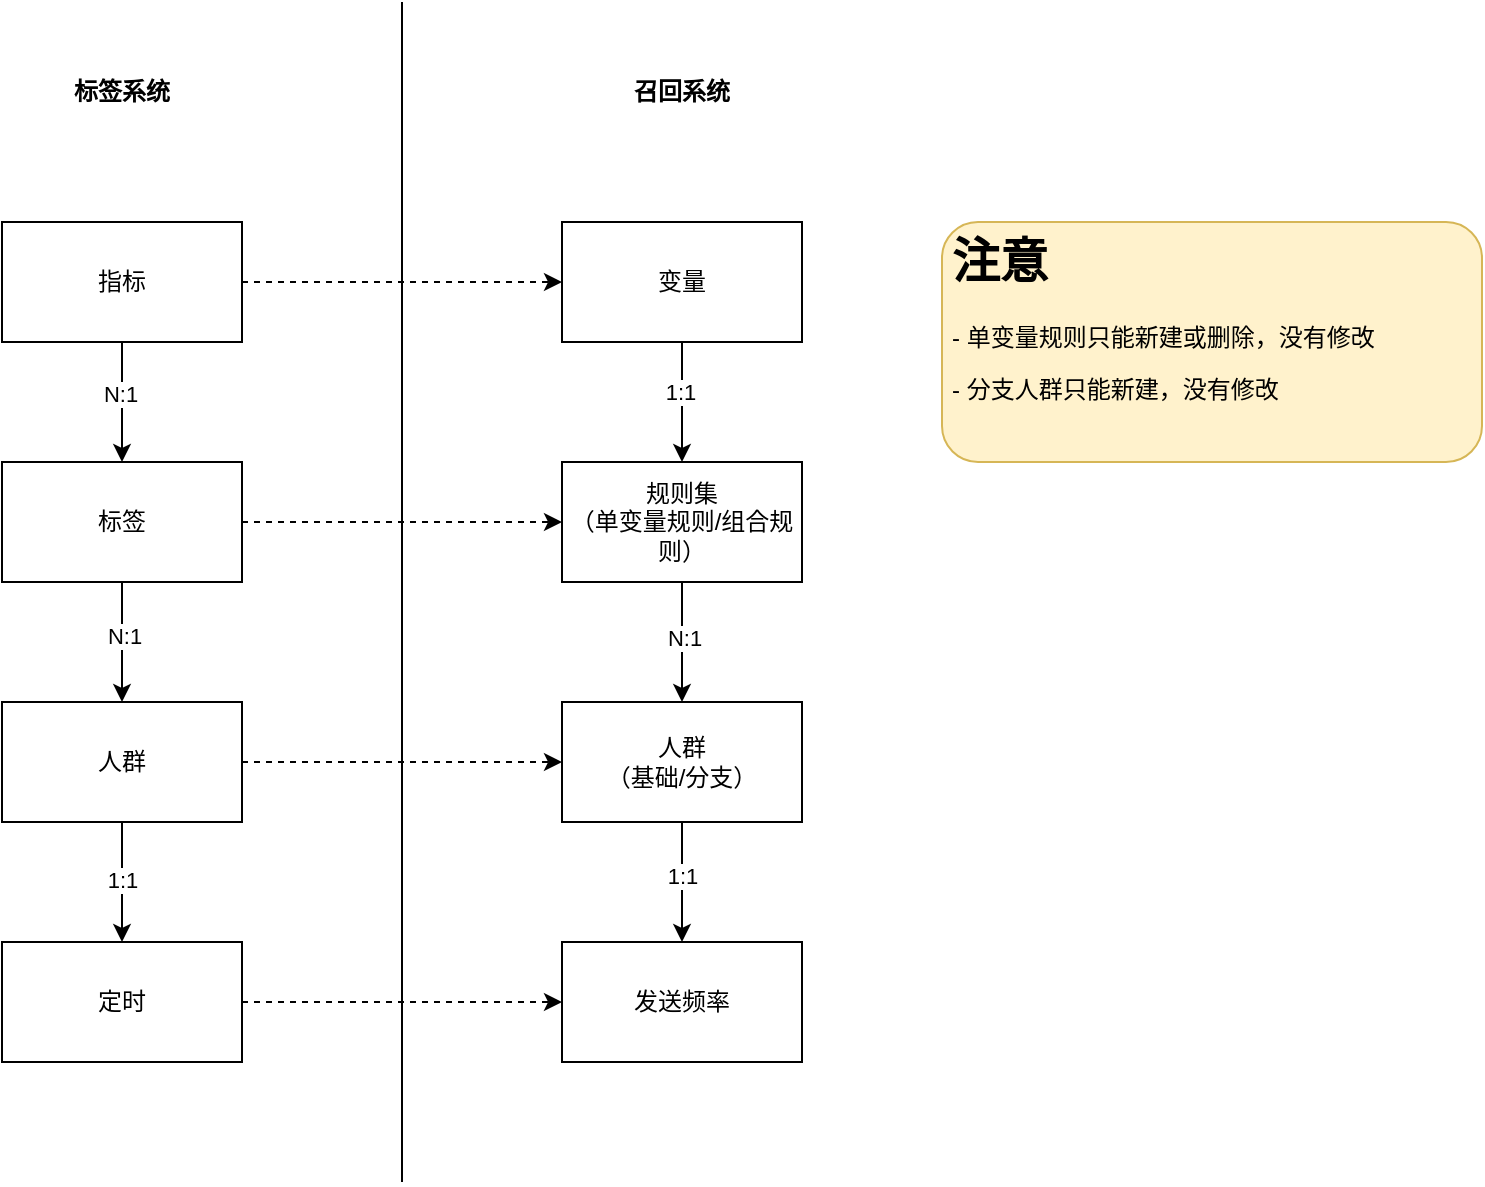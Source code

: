 <mxfile version="21.7.5" type="github" pages="5">
  <diagram id="fTAgdkfDgx4bp4r_mibD" name="标签与召回模型关系">
    <mxGraphModel dx="1434" dy="790" grid="1" gridSize="10" guides="1" tooltips="1" connect="1" arrows="1" fold="1" page="1" pageScale="1" pageWidth="827" pageHeight="1169" math="0" shadow="0">
      <root>
        <mxCell id="0" />
        <mxCell id="1" parent="0" />
        <mxCell id="UJ1YfZ1l8FCDVQ_FWexG-3" value="" style="edgeStyle=none;rounded=0;orthogonalLoop=1;jettySize=auto;html=1;dashed=1;" edge="1" parent="1" source="UJ1YfZ1l8FCDVQ_FWexG-1" target="UJ1YfZ1l8FCDVQ_FWexG-2">
          <mxGeometry relative="1" as="geometry" />
        </mxCell>
        <mxCell id="UJ1YfZ1l8FCDVQ_FWexG-19" style="edgeStyle=none;rounded=0;orthogonalLoop=1;jettySize=auto;html=1;entryX=0.5;entryY=0;entryDx=0;entryDy=0;" edge="1" parent="1" source="UJ1YfZ1l8FCDVQ_FWexG-1" target="UJ1YfZ1l8FCDVQ_FWexG-4">
          <mxGeometry relative="1" as="geometry" />
        </mxCell>
        <mxCell id="UJ1YfZ1l8FCDVQ_FWexG-20" value="N:1" style="edgeLabel;html=1;align=center;verticalAlign=middle;resizable=0;points=[];" vertex="1" connectable="0" parent="UJ1YfZ1l8FCDVQ_FWexG-19">
          <mxGeometry x="-0.133" y="-1" relative="1" as="geometry">
            <mxPoint as="offset" />
          </mxGeometry>
        </mxCell>
        <mxCell id="UJ1YfZ1l8FCDVQ_FWexG-1" value="指标" style="rounded=0;whiteSpace=wrap;html=1;" vertex="1" parent="1">
          <mxGeometry x="130" y="260" width="120" height="60" as="geometry" />
        </mxCell>
        <mxCell id="UJ1YfZ1l8FCDVQ_FWexG-21" style="edgeStyle=none;rounded=0;orthogonalLoop=1;jettySize=auto;html=1;" edge="1" parent="1" source="UJ1YfZ1l8FCDVQ_FWexG-2" target="UJ1YfZ1l8FCDVQ_FWexG-6">
          <mxGeometry relative="1" as="geometry" />
        </mxCell>
        <mxCell id="UJ1YfZ1l8FCDVQ_FWexG-22" value="1:1" style="edgeLabel;html=1;align=center;verticalAlign=middle;resizable=0;points=[];" vertex="1" connectable="0" parent="UJ1YfZ1l8FCDVQ_FWexG-21">
          <mxGeometry x="-0.167" y="-1" relative="1" as="geometry">
            <mxPoint as="offset" />
          </mxGeometry>
        </mxCell>
        <mxCell id="UJ1YfZ1l8FCDVQ_FWexG-2" value="变量" style="rounded=0;whiteSpace=wrap;html=1;" vertex="1" parent="1">
          <mxGeometry x="410" y="260" width="120" height="60" as="geometry" />
        </mxCell>
        <mxCell id="UJ1YfZ1l8FCDVQ_FWexG-7" value="" style="edgeStyle=none;rounded=0;orthogonalLoop=1;jettySize=auto;html=1;dashed=1;" edge="1" parent="1" source="UJ1YfZ1l8FCDVQ_FWexG-4" target="UJ1YfZ1l8FCDVQ_FWexG-6">
          <mxGeometry relative="1" as="geometry" />
        </mxCell>
        <mxCell id="UJ1YfZ1l8FCDVQ_FWexG-17" style="edgeStyle=none;rounded=0;orthogonalLoop=1;jettySize=auto;html=1;entryX=0.5;entryY=0;entryDx=0;entryDy=0;" edge="1" parent="1" source="UJ1YfZ1l8FCDVQ_FWexG-4" target="UJ1YfZ1l8FCDVQ_FWexG-8">
          <mxGeometry relative="1" as="geometry" />
        </mxCell>
        <mxCell id="UJ1YfZ1l8FCDVQ_FWexG-18" value="N:1" style="edgeLabel;html=1;align=center;verticalAlign=middle;resizable=0;points=[];" vertex="1" connectable="0" parent="UJ1YfZ1l8FCDVQ_FWexG-17">
          <mxGeometry x="-0.1" y="1" relative="1" as="geometry">
            <mxPoint as="offset" />
          </mxGeometry>
        </mxCell>
        <mxCell id="UJ1YfZ1l8FCDVQ_FWexG-4" value="标签" style="rounded=0;whiteSpace=wrap;html=1;" vertex="1" parent="1">
          <mxGeometry x="130" y="380" width="120" height="60" as="geometry" />
        </mxCell>
        <mxCell id="UJ1YfZ1l8FCDVQ_FWexG-23" style="edgeStyle=none;rounded=0;orthogonalLoop=1;jettySize=auto;html=1;entryX=0.5;entryY=0;entryDx=0;entryDy=0;" edge="1" parent="1" source="UJ1YfZ1l8FCDVQ_FWexG-6" target="UJ1YfZ1l8FCDVQ_FWexG-9">
          <mxGeometry relative="1" as="geometry" />
        </mxCell>
        <mxCell id="UJ1YfZ1l8FCDVQ_FWexG-24" value="N:1" style="edgeLabel;html=1;align=center;verticalAlign=middle;resizable=0;points=[];" vertex="1" connectable="0" parent="UJ1YfZ1l8FCDVQ_FWexG-23">
          <mxGeometry x="-0.067" y="1" relative="1" as="geometry">
            <mxPoint as="offset" />
          </mxGeometry>
        </mxCell>
        <mxCell id="UJ1YfZ1l8FCDVQ_FWexG-6" value="规则集&lt;br&gt;（单变量规则/组合规则）" style="rounded=0;whiteSpace=wrap;html=1;" vertex="1" parent="1">
          <mxGeometry x="410" y="380" width="120" height="60" as="geometry" />
        </mxCell>
        <mxCell id="UJ1YfZ1l8FCDVQ_FWexG-10" value="" style="edgeStyle=none;rounded=0;orthogonalLoop=1;jettySize=auto;html=1;dashed=1;" edge="1" parent="1" source="UJ1YfZ1l8FCDVQ_FWexG-8" target="UJ1YfZ1l8FCDVQ_FWexG-9">
          <mxGeometry relative="1" as="geometry" />
        </mxCell>
        <mxCell id="UJ1YfZ1l8FCDVQ_FWexG-15" style="edgeStyle=none;rounded=0;orthogonalLoop=1;jettySize=auto;html=1;" edge="1" parent="1" source="UJ1YfZ1l8FCDVQ_FWexG-8" target="UJ1YfZ1l8FCDVQ_FWexG-11">
          <mxGeometry relative="1" as="geometry" />
        </mxCell>
        <mxCell id="UJ1YfZ1l8FCDVQ_FWexG-16" value="1:1" style="edgeLabel;html=1;align=center;verticalAlign=middle;resizable=0;points=[];" vertex="1" connectable="0" parent="UJ1YfZ1l8FCDVQ_FWexG-15">
          <mxGeometry x="-0.033" relative="1" as="geometry">
            <mxPoint as="offset" />
          </mxGeometry>
        </mxCell>
        <mxCell id="UJ1YfZ1l8FCDVQ_FWexG-8" value="人群" style="rounded=0;whiteSpace=wrap;html=1;" vertex="1" parent="1">
          <mxGeometry x="130" y="500" width="120" height="60" as="geometry" />
        </mxCell>
        <mxCell id="UJ1YfZ1l8FCDVQ_FWexG-25" style="edgeStyle=none;rounded=0;orthogonalLoop=1;jettySize=auto;html=1;" edge="1" parent="1" source="UJ1YfZ1l8FCDVQ_FWexG-9" target="UJ1YfZ1l8FCDVQ_FWexG-12">
          <mxGeometry relative="1" as="geometry" />
        </mxCell>
        <mxCell id="UJ1YfZ1l8FCDVQ_FWexG-26" value="1:1" style="edgeLabel;html=1;align=center;verticalAlign=middle;resizable=0;points=[];" vertex="1" connectable="0" parent="UJ1YfZ1l8FCDVQ_FWexG-25">
          <mxGeometry x="-0.1" relative="1" as="geometry">
            <mxPoint as="offset" />
          </mxGeometry>
        </mxCell>
        <mxCell id="UJ1YfZ1l8FCDVQ_FWexG-9" value="人群&lt;br&gt;（基础/分支）" style="rounded=0;whiteSpace=wrap;html=1;" vertex="1" parent="1">
          <mxGeometry x="410" y="500" width="120" height="60" as="geometry" />
        </mxCell>
        <mxCell id="UJ1YfZ1l8FCDVQ_FWexG-13" value="" style="edgeStyle=none;rounded=0;orthogonalLoop=1;jettySize=auto;html=1;dashed=1;" edge="1" parent="1" source="UJ1YfZ1l8FCDVQ_FWexG-11" target="UJ1YfZ1l8FCDVQ_FWexG-12">
          <mxGeometry relative="1" as="geometry" />
        </mxCell>
        <mxCell id="UJ1YfZ1l8FCDVQ_FWexG-11" value="定时" style="rounded=0;whiteSpace=wrap;html=1;" vertex="1" parent="1">
          <mxGeometry x="130" y="620" width="120" height="60" as="geometry" />
        </mxCell>
        <mxCell id="UJ1YfZ1l8FCDVQ_FWexG-12" value="发送频率" style="rounded=0;whiteSpace=wrap;html=1;" vertex="1" parent="1">
          <mxGeometry x="410" y="620" width="120" height="60" as="geometry" />
        </mxCell>
        <mxCell id="UJ1YfZ1l8FCDVQ_FWexG-14" value="&lt;h1&gt;注意&lt;/h1&gt;&lt;p&gt;- 单变量规则只能新建或删除，没有修改&lt;/p&gt;&lt;p&gt;- 分支人群只能新建，没有修改&lt;/p&gt;" style="text;html=1;strokeColor=#d6b656;fillColor=#fff2cc;spacing=5;spacingTop=-20;whiteSpace=wrap;overflow=hidden;rounded=1;" vertex="1" parent="1">
          <mxGeometry x="600" y="260" width="270" height="120" as="geometry" />
        </mxCell>
        <mxCell id="TeXEFprUP8HJtuQMhtJB-1" value="" style="endArrow=none;html=1;rounded=0;" edge="1" parent="1">
          <mxGeometry width="50" height="50" relative="1" as="geometry">
            <mxPoint x="330" y="740" as="sourcePoint" />
            <mxPoint x="330" y="150" as="targetPoint" />
          </mxGeometry>
        </mxCell>
        <mxCell id="TeXEFprUP8HJtuQMhtJB-2" value="标签系统" style="text;html=1;strokeColor=none;fillColor=none;align=center;verticalAlign=middle;whiteSpace=wrap;rounded=0;fontStyle=1" vertex="1" parent="1">
          <mxGeometry x="160" y="180" width="60" height="30" as="geometry" />
        </mxCell>
        <mxCell id="TeXEFprUP8HJtuQMhtJB-3" value="召回系统" style="text;html=1;strokeColor=none;fillColor=none;align=center;verticalAlign=middle;whiteSpace=wrap;rounded=0;fontStyle=1" vertex="1" parent="1">
          <mxGeometry x="440" y="180" width="60" height="30" as="geometry" />
        </mxCell>
      </root>
    </mxGraphModel>
  </diagram>
  <diagram id="x54i7hT3NsHm1ePdERT5" name="数据模型">
    <mxGraphModel dx="1434" dy="790" grid="1" gridSize="10" guides="1" tooltips="1" connect="1" arrows="1" fold="1" page="1" pageScale="1" pageWidth="827" pageHeight="1169" math="0" shadow="0">
      <root>
        <mxCell id="0" />
        <mxCell id="1" parent="0" />
        <mxCell id="Eve3HCsHOngLBfl6ivmf-20" value="" style="rounded=0;whiteSpace=wrap;html=1;" vertex="1" parent="1">
          <mxGeometry x="90" y="510" width="720" height="300" as="geometry" />
        </mxCell>
        <mxCell id="Eve3HCsHOngLBfl6ivmf-4" value="" style="rounded=0;whiteSpace=wrap;html=1;" vertex="1" parent="1">
          <mxGeometry x="90" y="190" width="720" height="300" as="geometry" />
        </mxCell>
        <mxCell id="g5WmfjWRgyQqkPhHd7yk-1" value="策略树" style="rounded=0;whiteSpace=wrap;html=1;" vertex="1" parent="1">
          <mxGeometry x="120" y="220" width="660" height="60" as="geometry" />
        </mxCell>
        <mxCell id="g5WmfjWRgyQqkPhHd7yk-14" style="orthogonalLoop=1;jettySize=auto;html=1;entryX=0;entryY=0.5;entryDx=0;entryDy=0;rounded=0;endArrow=classic;endFill=1;" edge="1" parent="1" source="g5WmfjWRgyQqkPhHd7yk-2" target="g5WmfjWRgyQqkPhHd7yk-3">
          <mxGeometry relative="1" as="geometry">
            <mxPoint x="300" y="340" as="targetPoint" />
          </mxGeometry>
        </mxCell>
        <mxCell id="g5WmfjWRgyQqkPhHd7yk-15" value="N:N" style="edgeLabel;html=1;align=center;verticalAlign=middle;resizable=0;points=[];" vertex="1" connectable="0" parent="g5WmfjWRgyQqkPhHd7yk-14">
          <mxGeometry x="-0.033" relative="1" as="geometry">
            <mxPoint as="offset" />
          </mxGeometry>
        </mxCell>
        <mxCell id="g5WmfjWRgyQqkPhHd7yk-2" value="变量" style="rounded=0;whiteSpace=wrap;html=1;" vertex="1" parent="1">
          <mxGeometry x="120" y="310" width="120" height="60" as="geometry" />
        </mxCell>
        <mxCell id="g5WmfjWRgyQqkPhHd7yk-3" value="规则集" style="rounded=0;whiteSpace=wrap;html=1;" vertex="1" parent="1">
          <mxGeometry x="300" y="310" width="120" height="60" as="geometry" />
        </mxCell>
        <mxCell id="g5WmfjWRgyQqkPhHd7yk-33" style="edgeStyle=none;rounded=0;orthogonalLoop=1;jettySize=auto;html=1;entryX=0;entryY=0.5;entryDx=0;entryDy=0;" edge="1" parent="1" source="g5WmfjWRgyQqkPhHd7yk-4" target="g5WmfjWRgyQqkPhHd7yk-32">
          <mxGeometry relative="1" as="geometry" />
        </mxCell>
        <mxCell id="g5WmfjWRgyQqkPhHd7yk-36" value="1:1" style="edgeLabel;html=1;align=center;verticalAlign=middle;resizable=0;points=[];" vertex="1" connectable="0" parent="g5WmfjWRgyQqkPhHd7yk-33">
          <mxGeometry x="-0.24" relative="1" as="geometry">
            <mxPoint as="offset" />
          </mxGeometry>
        </mxCell>
        <mxCell id="g5WmfjWRgyQqkPhHd7yk-4" value="人群&lt;br&gt;（基础/分支）" style="rounded=0;whiteSpace=wrap;html=1;" vertex="1" parent="1">
          <mxGeometry x="120" y="400" width="120" height="60" as="geometry" />
        </mxCell>
        <mxCell id="g5WmfjWRgyQqkPhHd7yk-8" value="版本" style="rounded=1;whiteSpace=wrap;html=1;fillColor=#FFCCCC;" vertex="1" parent="1">
          <mxGeometry x="750" y="260" width="30" height="20" as="geometry" />
        </mxCell>
        <mxCell id="g5WmfjWRgyQqkPhHd7yk-9" value="版本" style="rounded=1;whiteSpace=wrap;html=1;fillColor=#FFCCCC;" vertex="1" parent="1">
          <mxGeometry x="390" y="350" width="30" height="20" as="geometry" />
        </mxCell>
        <mxCell id="g5WmfjWRgyQqkPhHd7yk-11" value="内容" style="rounded=0;whiteSpace=wrap;html=1;" vertex="1" parent="1">
          <mxGeometry x="660" y="400" width="120" height="60" as="geometry" />
        </mxCell>
        <mxCell id="g5WmfjWRgyQqkPhHd7yk-12" value="版本" style="rounded=1;whiteSpace=wrap;html=1;fillColor=#FFCCCC;" vertex="1" parent="1">
          <mxGeometry x="750" y="440" width="30" height="20" as="geometry" />
        </mxCell>
        <mxCell id="g5WmfjWRgyQqkPhHd7yk-35" style="edgeStyle=none;rounded=0;orthogonalLoop=1;jettySize=auto;html=1;" edge="1" parent="1" source="g5WmfjWRgyQqkPhHd7yk-31" target="g5WmfjWRgyQqkPhHd7yk-11">
          <mxGeometry relative="1" as="geometry" />
        </mxCell>
        <mxCell id="g5WmfjWRgyQqkPhHd7yk-38" value="1:N" style="edgeLabel;html=1;align=center;verticalAlign=middle;resizable=0;points=[];" vertex="1" connectable="0" parent="g5WmfjWRgyQqkPhHd7yk-35">
          <mxGeometry x="-0.12" relative="1" as="geometry">
            <mxPoint as="offset" />
          </mxGeometry>
        </mxCell>
        <mxCell id="g5WmfjWRgyQqkPhHd7yk-31" value="触达规则" style="rounded=0;whiteSpace=wrap;html=1;" vertex="1" parent="1">
          <mxGeometry x="480" y="400" width="120" height="60" as="geometry" />
        </mxCell>
        <mxCell id="g5WmfjWRgyQqkPhHd7yk-34" style="edgeStyle=none;rounded=0;orthogonalLoop=1;jettySize=auto;html=1;entryX=0;entryY=0.5;entryDx=0;entryDy=0;" edge="1" parent="1" source="g5WmfjWRgyQqkPhHd7yk-32" target="g5WmfjWRgyQqkPhHd7yk-31">
          <mxGeometry relative="1" as="geometry" />
        </mxCell>
        <mxCell id="g5WmfjWRgyQqkPhHd7yk-37" value="1:N" style="edgeLabel;html=1;align=center;verticalAlign=middle;resizable=0;points=[];" vertex="1" connectable="0" parent="g5WmfjWRgyQqkPhHd7yk-34">
          <mxGeometry x="-0.08" y="-1" relative="1" as="geometry">
            <mxPoint as="offset" />
          </mxGeometry>
        </mxCell>
        <mxCell id="g5WmfjWRgyQqkPhHd7yk-32" value="决策树" style="rounded=0;whiteSpace=wrap;html=1;" vertex="1" parent="1">
          <mxGeometry x="300" y="400" width="120" height="60" as="geometry" />
        </mxCell>
        <mxCell id="Eve3HCsHOngLBfl6ivmf-2" value="配置层" style="text;html=1;align=center;verticalAlign=middle;resizable=0;points=[];autosize=1;strokeColor=none;fillColor=none;" vertex="1" parent="1">
          <mxGeometry x="20" y="320" width="60" height="30" as="geometry" />
        </mxCell>
        <mxCell id="Eve3HCsHOngLBfl6ivmf-6" value="运行层" style="text;html=1;align=center;verticalAlign=middle;resizable=0;points=[];autosize=1;strokeColor=none;fillColor=none;" vertex="1" parent="1">
          <mxGeometry x="20" y="650" width="60" height="30" as="geometry" />
        </mxCell>
        <mxCell id="Eve3HCsHOngLBfl6ivmf-7" value="多表协同" style="rounded=1;whiteSpace=wrap;html=1;fillColor=#ffe6cc;strokeColor=#d79b00;" vertex="1" parent="1">
          <mxGeometry x="700" y="260" width="50" height="20" as="geometry" />
        </mxCell>
        <mxCell id="Eve3HCsHOngLBfl6ivmf-8" value="多表协同" style="rounded=1;whiteSpace=wrap;html=1;fillColor=#ffe6cc;strokeColor=#d79b00;" vertex="1" parent="1">
          <mxGeometry x="370" y="440" width="50" height="20" as="geometry" />
        </mxCell>
        <mxCell id="Eve3HCsHOngLBfl6ivmf-9" value="多表协同" style="rounded=1;whiteSpace=wrap;html=1;fillColor=#ffe6cc;strokeColor=#d79b00;" vertex="1" parent="1">
          <mxGeometry x="340" y="350" width="50" height="20" as="geometry" />
        </mxCell>
        <mxCell id="Eve3HCsHOngLBfl6ivmf-10" value="多表协同" style="rounded=1;whiteSpace=wrap;html=1;fillColor=#ffe6cc;strokeColor=#d79b00;" vertex="1" parent="1">
          <mxGeometry x="550" y="440" width="50" height="20" as="geometry" />
        </mxCell>
        <mxCell id="Eve3HCsHOngLBfl6ivmf-13" value="" style="edgeStyle=none;rounded=0;orthogonalLoop=1;jettySize=auto;html=1;dashed=1;" edge="1" parent="1" source="Eve3HCsHOngLBfl6ivmf-11" target="Eve3HCsHOngLBfl6ivmf-12">
          <mxGeometry relative="1" as="geometry" />
        </mxCell>
        <mxCell id="Eve3HCsHOngLBfl6ivmf-11" value="推送数据处理失败" style="rounded=0;whiteSpace=wrap;html=1;" vertex="1" parent="1">
          <mxGeometry x="120" y="540" width="120" height="60" as="geometry" />
        </mxCell>
        <mxCell id="Eve3HCsHOngLBfl6ivmf-17" style="edgeStyle=none;rounded=0;orthogonalLoop=1;jettySize=auto;html=1;exitX=0.5;exitY=1;exitDx=0;exitDy=0;entryX=0.5;entryY=0;entryDx=0;entryDy=0;" edge="1" parent="1" source="Eve3HCsHOngLBfl6ivmf-12" target="Eve3HCsHOngLBfl6ivmf-14">
          <mxGeometry relative="1" as="geometry" />
        </mxCell>
        <mxCell id="Eve3HCsHOngLBfl6ivmf-18" value="1:N" style="edgeLabel;html=1;align=center;verticalAlign=middle;resizable=0;points=[];" vertex="1" connectable="0" parent="Eve3HCsHOngLBfl6ivmf-17">
          <mxGeometry x="-0.333" relative="1" as="geometry">
            <mxPoint as="offset" />
          </mxGeometry>
        </mxCell>
        <mxCell id="yJtiRWorSMamiIOgyI0E-2" style="edgeStyle=none;rounded=0;orthogonalLoop=1;jettySize=auto;html=1;entryX=0.5;entryY=0;entryDx=0;entryDy=0;" edge="1" parent="1" source="Eve3HCsHOngLBfl6ivmf-12" target="yJtiRWorSMamiIOgyI0E-1">
          <mxGeometry relative="1" as="geometry" />
        </mxCell>
        <mxCell id="yJtiRWorSMamiIOgyI0E-3" value="1:N" style="edgeLabel;html=1;align=center;verticalAlign=middle;resizable=0;points=[];" vertex="1" connectable="0" parent="yJtiRWorSMamiIOgyI0E-2">
          <mxGeometry x="-0.15" relative="1" as="geometry">
            <mxPoint as="offset" />
          </mxGeometry>
        </mxCell>
        <mxCell id="Eve3HCsHOngLBfl6ivmf-12" value="案件" style="rounded=0;whiteSpace=wrap;html=1;" vertex="1" parent="1">
          <mxGeometry x="320" y="540" width="120" height="60" as="geometry" />
        </mxCell>
        <mxCell id="Eve3HCsHOngLBfl6ivmf-16" value="" style="edgeStyle=none;rounded=0;orthogonalLoop=1;jettySize=auto;html=1;entryX=0;entryY=0.5;entryDx=0;entryDy=0;" edge="1" parent="1" source="Eve3HCsHOngLBfl6ivmf-14" target="Eve3HCsHOngLBfl6ivmf-15">
          <mxGeometry relative="1" as="geometry" />
        </mxCell>
        <mxCell id="Eve3HCsHOngLBfl6ivmf-19" value="1:N" style="edgeLabel;html=1;align=center;verticalAlign=middle;resizable=0;points=[];" vertex="1" connectable="0" parent="Eve3HCsHOngLBfl6ivmf-16">
          <mxGeometry x="-0.2" y="-1" relative="1" as="geometry">
            <mxPoint as="offset" />
          </mxGeometry>
        </mxCell>
        <mxCell id="px50oltvCqACCDsfTtm3-2" style="rounded=0;orthogonalLoop=1;jettySize=auto;html=1;" edge="1" parent="1" source="Eve3HCsHOngLBfl6ivmf-14" target="px50oltvCqACCDsfTtm3-1">
          <mxGeometry relative="1" as="geometry" />
        </mxCell>
        <mxCell id="px50oltvCqACCDsfTtm3-3" value="1:N" style="edgeLabel;html=1;align=center;verticalAlign=middle;resizable=0;points=[];" vertex="1" connectable="0" parent="px50oltvCqACCDsfTtm3-2">
          <mxGeometry x="-0.087" y="-2" relative="1" as="geometry">
            <mxPoint as="offset" />
          </mxGeometry>
        </mxCell>
        <mxCell id="Eve3HCsHOngLBfl6ivmf-14" value="案件执行计划" style="rounded=0;whiteSpace=wrap;html=1;" vertex="1" parent="1">
          <mxGeometry x="360" y="650" width="120" height="60" as="geometry" />
        </mxCell>
        <mxCell id="Eve3HCsHOngLBfl6ivmf-15" value="延时发送任务" style="rounded=0;whiteSpace=wrap;html=1;" vertex="1" parent="1">
          <mxGeometry x="590" y="610" width="120" height="60" as="geometry" />
        </mxCell>
        <mxCell id="yJtiRWorSMamiIOgyI0E-1" value="案件变量" style="rounded=0;whiteSpace=wrap;html=1;" vertex="1" parent="1">
          <mxGeometry x="200" y="650" width="120" height="60" as="geometry" />
        </mxCell>
        <mxCell id="px50oltvCqACCDsfTtm3-1" value="等待结果任务" style="rounded=0;whiteSpace=wrap;html=1;" vertex="1" parent="1">
          <mxGeometry x="590" y="680" width="120" height="60" as="geometry" />
        </mxCell>
      </root>
    </mxGraphModel>
  </diagram>
  <diagram name="处理引擎" id="DIgMmTA0-sPKbl4sKN2a">
    <mxGraphModel dx="1434" dy="790" grid="1" gridSize="10" guides="1" tooltips="1" connect="1" arrows="1" fold="1" page="1" pageScale="1" pageWidth="827" pageHeight="1169" math="0" shadow="0">
      <root>
        <mxCell id="0" />
        <mxCell id="1" parent="0" />
        <mxCell id="FTZUywQZgXYwz_32TQcc-3" value="" style="edgeStyle=none;rounded=0;orthogonalLoop=1;jettySize=auto;html=1;" edge="1" parent="1" source="FTZUywQZgXYwz_32TQcc-1" target="FTZUywQZgXYwz_32TQcc-2">
          <mxGeometry relative="1" as="geometry" />
        </mxCell>
        <mxCell id="FTZUywQZgXYwz_32TQcc-1" value="数仓人群推送消息" style="rounded=0;whiteSpace=wrap;html=1;" vertex="1" parent="1">
          <mxGeometry x="120" y="330" width="120" height="60" as="geometry" />
        </mxCell>
        <mxCell id="FTZUywQZgXYwz_32TQcc-5" value="" style="edgeStyle=none;rounded=0;orthogonalLoop=1;jettySize=auto;html=1;" edge="1" parent="1" source="FTZUywQZgXYwz_32TQcc-2" target="FTZUywQZgXYwz_32TQcc-4">
          <mxGeometry relative="1" as="geometry" />
        </mxCell>
        <mxCell id="FTZUywQZgXYwz_32TQcc-2" value="申请立案消息" style="rounded=0;whiteSpace=wrap;html=1;" vertex="1" parent="1">
          <mxGeometry x="320" y="330" width="120" height="60" as="geometry" />
        </mxCell>
        <mxCell id="FTZUywQZgXYwz_32TQcc-12" style="edgeStyle=none;rounded=0;orthogonalLoop=1;jettySize=auto;html=1;entryX=0;entryY=0.5;entryDx=0;entryDy=0;" edge="1" parent="1" source="FTZUywQZgXYwz_32TQcc-4" target="FTZUywQZgXYwz_32TQcc-11">
          <mxGeometry relative="1" as="geometry" />
        </mxCell>
        <mxCell id="FTZUywQZgXYwz_32TQcc-4" value="立案完成消息" style="rounded=0;whiteSpace=wrap;html=1;" vertex="1" parent="1">
          <mxGeometry x="520" y="330" width="120" height="60" as="geometry" />
        </mxCell>
        <mxCell id="teJ92_hOLtsS_m1qLj6J-8" style="edgeStyle=orthogonalEdgeStyle;curved=1;rounded=0;orthogonalLoop=1;jettySize=auto;html=1;entryX=0.5;entryY=0;entryDx=0;entryDy=0;exitX=0.25;exitY=0;exitDx=0;exitDy=0;" edge="1" parent="1" source="FTZUywQZgXYwz_32TQcc-6" target="FTZUywQZgXYwz_32TQcc-11">
          <mxGeometry relative="1" as="geometry" />
        </mxCell>
        <mxCell id="teJ92_hOLtsS_m1qLj6J-9" value="收集结果" style="edgeLabel;html=1;align=center;verticalAlign=middle;resizable=0;points=[];" vertex="1" connectable="0" parent="teJ92_hOLtsS_m1qLj6J-8">
          <mxGeometry x="0.258" y="22" relative="1" as="geometry">
            <mxPoint as="offset" />
          </mxGeometry>
        </mxCell>
        <mxCell id="FTZUywQZgXYwz_32TQcc-6" value="sch变量收集消息" style="rounded=0;whiteSpace=wrap;html=1;" vertex="1" parent="1">
          <mxGeometry x="880" y="175" width="120" height="60" as="geometry" />
        </mxCell>
        <mxCell id="FTZUywQZgXYwz_32TQcc-19" style="edgeStyle=orthogonalEdgeStyle;curved=1;rounded=0;orthogonalLoop=1;jettySize=auto;html=1;entryX=1;entryY=0;entryDx=0;entryDy=0;exitX=0.25;exitY=0;exitDx=0;exitDy=0;" edge="1" parent="1" source="FTZUywQZgXYwz_32TQcc-7" target="FTZUywQZgXYwz_32TQcc-11">
          <mxGeometry relative="1" as="geometry">
            <mxPoint x="1000" y="335" as="sourcePoint" />
            <mxPoint x="1060" y="515" as="targetPoint" />
            <Array as="points">
              <mxPoint x="910" y="250" />
              <mxPoint x="880" y="250" />
              <mxPoint x="880" y="240" />
              <mxPoint x="770" y="240" />
            </Array>
          </mxGeometry>
        </mxCell>
        <mxCell id="teJ92_hOLtsS_m1qLj6J-6" value="请求成功/失败" style="edgeLabel;html=1;align=center;verticalAlign=middle;resizable=0;points=[];" vertex="1" connectable="0" parent="FTZUywQZgXYwz_32TQcc-19">
          <mxGeometry x="-0.189" y="-2" relative="1" as="geometry">
            <mxPoint x="-13" y="2" as="offset" />
          </mxGeometry>
        </mxCell>
        <mxCell id="FTZUywQZgXYwz_32TQcc-7" value="sch发送消息" style="rounded=0;whiteSpace=wrap;html=1;" vertex="1" parent="1">
          <mxGeometry x="880" y="275" width="120" height="60" as="geometry" />
        </mxCell>
        <mxCell id="teJ92_hOLtsS_m1qLj6J-22" style="edgeStyle=orthogonalEdgeStyle;curved=1;rounded=0;orthogonalLoop=1;jettySize=auto;html=1;exitX=1;exitY=0.5;exitDx=0;exitDy=0;entryX=0;entryY=0.5;entryDx=0;entryDy=0;" edge="1" parent="1" source="FTZUywQZgXYwz_32TQcc-8" target="teJ92_hOLtsS_m1qLj6J-20">
          <mxGeometry relative="1" as="geometry" />
        </mxCell>
        <mxCell id="teJ92_hOLtsS_m1qLj6J-23" style="edgeStyle=orthogonalEdgeStyle;curved=1;rounded=0;orthogonalLoop=1;jettySize=auto;html=1;entryX=0;entryY=0.5;entryDx=0;entryDy=0;" edge="1" parent="1" source="FTZUywQZgXYwz_32TQcc-8" target="teJ92_hOLtsS_m1qLj6J-21">
          <mxGeometry relative="1" as="geometry" />
        </mxCell>
        <mxCell id="FTZUywQZgXYwz_32TQcc-8" value="sch休眠消息" style="rounded=0;whiteSpace=wrap;html=1;" vertex="1" parent="1">
          <mxGeometry x="880" y="375" width="120" height="60" as="geometry" />
        </mxCell>
        <mxCell id="FTZUywQZgXYwz_32TQcc-13" style="edgeStyle=none;rounded=0;orthogonalLoop=1;jettySize=auto;html=1;entryX=0;entryY=0.5;entryDx=0;entryDy=0;exitX=1;exitY=0.5;exitDx=0;exitDy=0;" edge="1" parent="1" source="FTZUywQZgXYwz_32TQcc-11" target="FTZUywQZgXYwz_32TQcc-6">
          <mxGeometry relative="1" as="geometry">
            <mxPoint x="780" y="350" as="sourcePoint" />
          </mxGeometry>
        </mxCell>
        <mxCell id="FTZUywQZgXYwz_32TQcc-24" value="需收集信息" style="edgeLabel;html=1;align=center;verticalAlign=middle;resizable=0;points=[];" vertex="1" connectable="0" parent="FTZUywQZgXYwz_32TQcc-13">
          <mxGeometry x="-0.006" y="2" relative="1" as="geometry">
            <mxPoint as="offset" />
          </mxGeometry>
        </mxCell>
        <mxCell id="FTZUywQZgXYwz_32TQcc-14" style="edgeStyle=none;rounded=0;orthogonalLoop=1;jettySize=auto;html=1;exitX=1;exitY=0.5;exitDx=0;exitDy=0;entryX=0;entryY=0.5;entryDx=0;entryDy=0;" edge="1" parent="1" source="FTZUywQZgXYwz_32TQcc-11" target="FTZUywQZgXYwz_32TQcc-7">
          <mxGeometry relative="1" as="geometry" />
        </mxCell>
        <mxCell id="FTZUywQZgXYwz_32TQcc-25" value="可直接发送" style="edgeLabel;html=1;align=center;verticalAlign=middle;resizable=0;points=[];" vertex="1" connectable="0" parent="FTZUywQZgXYwz_32TQcc-14">
          <mxGeometry x="-0.073" y="-1" relative="1" as="geometry">
            <mxPoint x="8" y="-5" as="offset" />
          </mxGeometry>
        </mxCell>
        <mxCell id="FTZUywQZgXYwz_32TQcc-15" style="edgeStyle=none;rounded=0;orthogonalLoop=1;jettySize=auto;html=1;exitX=1;exitY=0.5;exitDx=0;exitDy=0;entryX=0;entryY=0.5;entryDx=0;entryDy=0;" edge="1" parent="1" source="FTZUywQZgXYwz_32TQcc-11" target="FTZUywQZgXYwz_32TQcc-8">
          <mxGeometry relative="1" as="geometry" />
        </mxCell>
        <mxCell id="FTZUywQZgXYwz_32TQcc-26" value="延时发送/不可跳过" style="edgeLabel;html=1;align=center;verticalAlign=middle;resizable=0;points=[];" vertex="1" connectable="0" parent="FTZUywQZgXYwz_32TQcc-15">
          <mxGeometry x="-0.218" y="2" relative="1" as="geometry">
            <mxPoint x="24" y="-1" as="offset" />
          </mxGeometry>
        </mxCell>
        <mxCell id="FTZUywQZgXYwz_32TQcc-18" style="edgeStyle=none;rounded=0;orthogonalLoop=1;jettySize=auto;html=1;entryX=0;entryY=0.5;entryDx=0;entryDy=0;exitX=1;exitY=0.5;exitDx=0;exitDy=0;" edge="1" parent="1" source="FTZUywQZgXYwz_32TQcc-11" target="FTZUywQZgXYwz_32TQcc-16">
          <mxGeometry relative="1" as="geometry" />
        </mxCell>
        <mxCell id="FTZUywQZgXYwz_32TQcc-27" value="拦截/发送成功/发送失败/收集失败" style="edgeLabel;html=1;align=center;verticalAlign=middle;resizable=0;points=[];" vertex="1" connectable="0" parent="FTZUywQZgXYwz_32TQcc-18">
          <mxGeometry x="0.034" y="-2" relative="1" as="geometry">
            <mxPoint x="5" y="19" as="offset" />
          </mxGeometry>
        </mxCell>
        <mxCell id="teJ92_hOLtsS_m1qLj6J-16" style="edgeStyle=orthogonalEdgeStyle;curved=1;rounded=0;orthogonalLoop=1;jettySize=auto;html=1;exitX=0;exitY=1;exitDx=0;exitDy=0;entryX=1;entryY=0.5;entryDx=0;entryDy=0;" edge="1" parent="1" source="FTZUywQZgXYwz_32TQcc-11" target="FTZUywQZgXYwz_32TQcc-22">
          <mxGeometry relative="1" as="geometry" />
        </mxCell>
        <mxCell id="teJ92_hOLtsS_m1qLj6J-17" value="sch进度全部完成" style="edgeLabel;html=1;align=center;verticalAlign=middle;resizable=0;points=[];" vertex="1" connectable="0" parent="teJ92_hOLtsS_m1qLj6J-16">
          <mxGeometry x="0.013" relative="1" as="geometry">
            <mxPoint as="offset" />
          </mxGeometry>
        </mxCell>
        <mxCell id="FTZUywQZgXYwz_32TQcc-11" value="sch分发" style="rhombus;whiteSpace=wrap;html=1;" vertex="1" parent="1">
          <mxGeometry x="710" y="320" width="80" height="80" as="geometry" />
        </mxCell>
        <mxCell id="teJ92_hOLtsS_m1qLj6J-14" style="edgeStyle=orthogonalEdgeStyle;curved=1;rounded=0;orthogonalLoop=1;jettySize=auto;html=1;exitX=0;exitY=1;exitDx=0;exitDy=0;entryX=0.5;entryY=1;entryDx=0;entryDy=0;" edge="1" parent="1" source="FTZUywQZgXYwz_32TQcc-16" target="FTZUywQZgXYwz_32TQcc-11">
          <mxGeometry relative="1" as="geometry">
            <mxPoint x="850" y="545" as="sourcePoint" />
            <mxPoint x="720" y="415" as="targetPoint" />
          </mxGeometry>
        </mxCell>
        <mxCell id="teJ92_hOLtsS_m1qLj6J-15" value="不可跳过完成&lt;br&gt;则唤醒其他未完成节点" style="edgeLabel;html=1;align=center;verticalAlign=middle;resizable=0;points=[];" vertex="1" connectable="0" parent="teJ92_hOLtsS_m1qLj6J-14">
          <mxGeometry x="0.232" y="-15" relative="1" as="geometry">
            <mxPoint as="offset" />
          </mxGeometry>
        </mxCell>
        <mxCell id="FTZUywQZgXYwz_32TQcc-16" value="sch处理完成消息" style="rounded=0;whiteSpace=wrap;html=1;" vertex="1" parent="1">
          <mxGeometry x="880" y="485" width="120" height="60" as="geometry" />
        </mxCell>
        <mxCell id="FTZUywQZgXYwz_32TQcc-21" value="&lt;h1&gt;消息模型需要承载的功能&lt;/h1&gt;&lt;p&gt;1. 案件相关：立案、关案&lt;/p&gt;&lt;p&gt;2. sch相关：变量收集、sch发送、sch延时处理（隔夜推送）、sch不可跳过&lt;/p&gt;" style="text;html=1;strokeColor=#d6b656;fillColor=#fff2cc;spacing=5;spacingTop=-20;whiteSpace=wrap;overflow=hidden;rounded=0;" vertex="1" parent="1">
          <mxGeometry x="110" y="80" width="380" height="120" as="geometry" />
        </mxCell>
        <mxCell id="FTZUywQZgXYwz_32TQcc-22" value="案件处理完成" style="rounded=0;whiteSpace=wrap;html=1;" vertex="1" parent="1">
          <mxGeometry x="520" y="485" width="120" height="60" as="geometry" />
        </mxCell>
        <mxCell id="teJ92_hOLtsS_m1qLj6J-27" style="edgeStyle=orthogonalEdgeStyle;curved=1;rounded=0;orthogonalLoop=1;jettySize=auto;html=1;entryX=0.338;entryY=0.85;entryDx=0;entryDy=0;entryPerimeter=0;" edge="1" parent="1" source="teJ92_hOLtsS_m1qLj6J-12" target="FTZUywQZgXYwz_32TQcc-11">
          <mxGeometry relative="1" as="geometry">
            <Array as="points">
              <mxPoint x="1345" y="710" />
              <mxPoint x="710" y="710" />
              <mxPoint x="710" y="388" />
            </Array>
          </mxGeometry>
        </mxCell>
        <mxCell id="teJ92_hOLtsS_m1qLj6J-28" value="发送成功后的分发" style="edgeLabel;html=1;align=center;verticalAlign=middle;resizable=0;points=[];" vertex="1" connectable="0" parent="teJ92_hOLtsS_m1qLj6J-27">
          <mxGeometry x="-0.192" y="-3" relative="1" as="geometry">
            <mxPoint x="1" as="offset" />
          </mxGeometry>
        </mxCell>
        <mxCell id="teJ92_hOLtsS_m1qLj6J-12" value="定时任务&lt;br&gt;发送结果获取及更新" style="shape=process;whiteSpace=wrap;html=1;backgroundOutline=1;" vertex="1" parent="1">
          <mxGeometry x="1250" y="422.5" width="190" height="60" as="geometry" />
        </mxCell>
        <mxCell id="teJ92_hOLtsS_m1qLj6J-26" style="edgeStyle=orthogonalEdgeStyle;curved=1;rounded=0;orthogonalLoop=1;jettySize=auto;html=1;entryX=0;entryY=0;entryDx=0;entryDy=0;exitX=0.5;exitY=0;exitDx=0;exitDy=0;" edge="1" parent="1" source="teJ92_hOLtsS_m1qLj6J-13" target="FTZUywQZgXYwz_32TQcc-11">
          <mxGeometry relative="1" as="geometry">
            <Array as="points">
              <mxPoint x="1345" y="170" />
              <mxPoint x="1060" y="170" />
              <mxPoint x="1060" y="100" />
              <mxPoint x="700" y="100" />
              <mxPoint x="700" y="340" />
            </Array>
          </mxGeometry>
        </mxCell>
        <mxCell id="teJ92_hOLtsS_m1qLj6J-29" value="到发送时间的分发" style="edgeLabel;html=1;align=center;verticalAlign=middle;resizable=0;points=[];" vertex="1" connectable="0" parent="teJ92_hOLtsS_m1qLj6J-26">
          <mxGeometry x="-0.154" y="-1" relative="1" as="geometry">
            <mxPoint y="1" as="offset" />
          </mxGeometry>
        </mxCell>
        <mxCell id="teJ92_hOLtsS_m1qLj6J-13" value="定时任务&lt;br&gt;按时间获取到时间的待发送任务" style="shape=process;whiteSpace=wrap;html=1;backgroundOutline=1;" vertex="1" parent="1">
          <mxGeometry x="1250" y="327.5" width="190" height="60" as="geometry" />
        </mxCell>
        <mxCell id="teJ92_hOLtsS_m1qLj6J-19" value="&lt;h1&gt;关键结构&lt;/h1&gt;&lt;p&gt;sch消息结构：&lt;/p&gt;&lt;p&gt;{&lt;/p&gt;&lt;p&gt;&amp;nbsp; &quot;caseScheduleList&quot;: [{&lt;/p&gt;&lt;p&gt;&amp;nbsp; &amp;nbsp; &quot;caseId&quot;:1,&lt;/p&gt;&lt;p&gt;&amp;nbsp; &amp;nbsp; &quot;caseScheduleId&quot;:1,&lt;/p&gt;&lt;p&gt;&amp;nbsp; &amp;nbsp; “triggerConfigId&quot;:1,&lt;/p&gt;&lt;p&gt;&amp;nbsp; &amp;nbsp; &quot;contentId&quot;:2&lt;/p&gt;&lt;p&gt;&amp;nbsp; }],&lt;/p&gt;&lt;p&gt;&amp;nbsp; &quot;eventType&quot;: &quot;COLLECT_DATA&quot;, //需收集信息，直接发送，延迟发送，不可跳过等待，拦截，发送成功，发送失败，收集失败&lt;/p&gt;&lt;p&gt;&amp;nbsp; &quot;eventDesc&quot;: &quot;收集结果&quot;&lt;/p&gt;&lt;p&gt;}&lt;/p&gt;" style="text;html=1;strokeColor=none;fillColor=none;spacing=5;spacingTop=-20;whiteSpace=wrap;overflow=hidden;rounded=0;" vertex="1" parent="1">
          <mxGeometry x="120" y="560" width="600" height="360" as="geometry" />
        </mxCell>
        <mxCell id="teJ92_hOLtsS_m1qLj6J-24" style="edgeStyle=orthogonalEdgeStyle;curved=1;rounded=0;orthogonalLoop=1;jettySize=auto;html=1;exitX=1;exitY=0.5;exitDx=0;exitDy=0;" edge="1" parent="1" source="teJ92_hOLtsS_m1qLj6J-20" target="teJ92_hOLtsS_m1qLj6J-13">
          <mxGeometry relative="1" as="geometry" />
        </mxCell>
        <mxCell id="teJ92_hOLtsS_m1qLj6J-20" value="延时发送任务" style="shape=parallelogram;perimeter=parallelogramPerimeter;whiteSpace=wrap;html=1;fixedSize=1;" vertex="1" parent="1">
          <mxGeometry x="1060" y="360" width="110" height="40" as="geometry" />
        </mxCell>
        <mxCell id="teJ92_hOLtsS_m1qLj6J-25" style="edgeStyle=orthogonalEdgeStyle;curved=1;rounded=0;orthogonalLoop=1;jettySize=auto;html=1;entryX=0;entryY=0.5;entryDx=0;entryDy=0;" edge="1" parent="1" source="teJ92_hOLtsS_m1qLj6J-21" target="teJ92_hOLtsS_m1qLj6J-12">
          <mxGeometry relative="1" as="geometry" />
        </mxCell>
        <mxCell id="teJ92_hOLtsS_m1qLj6J-21" value="不可跳过任务" style="shape=parallelogram;perimeter=parallelogramPerimeter;whiteSpace=wrap;html=1;fixedSize=1;" vertex="1" parent="1">
          <mxGeometry x="1060" y="422.5" width="110" height="40" as="geometry" />
        </mxCell>
      </root>
    </mxGraphModel>
  </diagram>
  <diagram id="2yevlmDSel1cT-y2hiok" name="状态机设计">
    <mxGraphModel dx="1434" dy="790" grid="1" gridSize="10" guides="1" tooltips="1" connect="1" arrows="1" fold="1" page="1" pageScale="1" pageWidth="827" pageHeight="1169" math="0" shadow="0">
      <root>
        <mxCell id="0" />
        <mxCell id="1" parent="0" />
        <mxCell id="jGME0bBxlAr8qKropyV6-11" value="策略树状态" style="rounded=0;whiteSpace=wrap;html=1;verticalAlign=top;" vertex="1" parent="1">
          <mxGeometry x="130" y="100" width="580" height="220" as="geometry" />
        </mxCell>
        <mxCell id="jGME0bBxlAr8qKropyV6-8" value="" style="edgeStyle=orthogonalEdgeStyle;rounded=0;orthogonalLoop=1;jettySize=auto;html=1;" edge="1" parent="1" source="jGME0bBxlAr8qKropyV6-6" target="jGME0bBxlAr8qKropyV6-7">
          <mxGeometry relative="1" as="geometry" />
        </mxCell>
        <mxCell id="jGME0bBxlAr8qKropyV6-14" value="保存/开启" style="edgeLabel;html=1;align=center;verticalAlign=middle;resizable=0;points=[];" vertex="1" connectable="0" parent="jGME0bBxlAr8qKropyV6-8">
          <mxGeometry x="-0.15" y="-1" relative="1" as="geometry">
            <mxPoint as="offset" />
          </mxGeometry>
        </mxCell>
        <mxCell id="jGME0bBxlAr8qKropyV6-6" value="草稿" style="rounded=1;whiteSpace=wrap;html=1;" vertex="1" parent="1">
          <mxGeometry x="160" y="190" width="120" height="60" as="geometry" />
        </mxCell>
        <mxCell id="jGME0bBxlAr8qKropyV6-13" style="edgeStyle=orthogonalEdgeStyle;rounded=0;orthogonalLoop=1;jettySize=auto;html=1;entryX=0.5;entryY=1;entryDx=0;entryDy=0;exitX=0.5;exitY=1;exitDx=0;exitDy=0;" edge="1" parent="1" source="jGME0bBxlAr8qKropyV6-7" target="jGME0bBxlAr8qKropyV6-9">
          <mxGeometry relative="1" as="geometry">
            <Array as="points">
              <mxPoint x="420" y="280" />
              <mxPoint x="620" y="280" />
            </Array>
          </mxGeometry>
        </mxCell>
        <mxCell id="jGME0bBxlAr8qKropyV6-17" value="暂停" style="edgeLabel;html=1;align=center;verticalAlign=middle;resizable=0;points=[];" vertex="1" connectable="0" parent="jGME0bBxlAr8qKropyV6-13">
          <mxGeometry x="0.029" y="4" relative="1" as="geometry">
            <mxPoint as="offset" />
          </mxGeometry>
        </mxCell>
        <mxCell id="jGME0bBxlAr8qKropyV6-7" value="运行" style="rounded=1;whiteSpace=wrap;html=1;fillColor=#f8cecc;strokeColor=#b85450;" vertex="1" parent="1">
          <mxGeometry x="360" y="190" width="120" height="60" as="geometry" />
        </mxCell>
        <mxCell id="jGME0bBxlAr8qKropyV6-15" style="edgeStyle=orthogonalEdgeStyle;rounded=0;orthogonalLoop=1;jettySize=auto;html=1;entryX=0.5;entryY=0;entryDx=0;entryDy=0;exitX=0.5;exitY=0;exitDx=0;exitDy=0;" edge="1" parent="1" source="jGME0bBxlAr8qKropyV6-9" target="jGME0bBxlAr8qKropyV6-7">
          <mxGeometry relative="1" as="geometry">
            <Array as="points">
              <mxPoint x="620" y="160" />
              <mxPoint x="420" y="160" />
            </Array>
          </mxGeometry>
        </mxCell>
        <mxCell id="jGME0bBxlAr8qKropyV6-16" value="开启" style="edgeLabel;html=1;align=center;verticalAlign=middle;resizable=0;points=[];" vertex="1" connectable="0" parent="jGME0bBxlAr8qKropyV6-15">
          <mxGeometry x="-0.031" y="2" relative="1" as="geometry">
            <mxPoint as="offset" />
          </mxGeometry>
        </mxCell>
        <mxCell id="jGME0bBxlAr8qKropyV6-9" value="暂停" style="rounded=1;whiteSpace=wrap;html=1;fillColor=#f8cecc;strokeColor=#b85450;" vertex="1" parent="1">
          <mxGeometry x="560" y="190" width="120" height="60" as="geometry" />
        </mxCell>
        <mxCell id="jGME0bBxlAr8qKropyV6-18" value="树节点状态 / 分支人群 / 决策树节点 / 触达规则 状态" style="rounded=0;whiteSpace=wrap;html=1;verticalAlign=top;" vertex="1" parent="1">
          <mxGeometry x="130" y="350" width="580" height="220" as="geometry" />
        </mxCell>
        <mxCell id="jGME0bBxlAr8qKropyV6-22" style="edgeStyle=orthogonalEdgeStyle;rounded=0;orthogonalLoop=1;jettySize=auto;html=1;entryX=0.5;entryY=1;entryDx=0;entryDy=0;exitX=0.5;exitY=1;exitDx=0;exitDy=0;" edge="1" source="jGME0bBxlAr8qKropyV6-24" target="jGME0bBxlAr8qKropyV6-27" parent="1">
          <mxGeometry relative="1" as="geometry">
            <Array as="points">
              <mxPoint x="320" y="530" />
              <mxPoint x="520" y="530" />
            </Array>
          </mxGeometry>
        </mxCell>
        <mxCell id="jGME0bBxlAr8qKropyV6-23" value="暂停" style="edgeLabel;html=1;align=center;verticalAlign=middle;resizable=0;points=[];" vertex="1" connectable="0" parent="jGME0bBxlAr8qKropyV6-22">
          <mxGeometry x="0.029" y="4" relative="1" as="geometry">
            <mxPoint as="offset" />
          </mxGeometry>
        </mxCell>
        <mxCell id="jGME0bBxlAr8qKropyV6-24" value="运行" style="rounded=1;whiteSpace=wrap;html=1;fillColor=#f8cecc;strokeColor=#b85450;" vertex="1" parent="1">
          <mxGeometry x="260" y="440" width="120" height="60" as="geometry" />
        </mxCell>
        <mxCell id="jGME0bBxlAr8qKropyV6-25" style="edgeStyle=orthogonalEdgeStyle;rounded=0;orthogonalLoop=1;jettySize=auto;html=1;entryX=0.5;entryY=0;entryDx=0;entryDy=0;exitX=0.5;exitY=0;exitDx=0;exitDy=0;" edge="1" source="jGME0bBxlAr8qKropyV6-27" target="jGME0bBxlAr8qKropyV6-24" parent="1">
          <mxGeometry relative="1" as="geometry">
            <Array as="points">
              <mxPoint x="520" y="410" />
              <mxPoint x="320" y="410" />
            </Array>
          </mxGeometry>
        </mxCell>
        <mxCell id="jGME0bBxlAr8qKropyV6-26" value="开启" style="edgeLabel;html=1;align=center;verticalAlign=middle;resizable=0;points=[];" vertex="1" connectable="0" parent="jGME0bBxlAr8qKropyV6-25">
          <mxGeometry x="-0.031" y="2" relative="1" as="geometry">
            <mxPoint as="offset" />
          </mxGeometry>
        </mxCell>
        <mxCell id="jGME0bBxlAr8qKropyV6-27" value="暂停" style="rounded=1;whiteSpace=wrap;html=1;fillColor=#f8cecc;strokeColor=#b85450;" vertex="1" parent="1">
          <mxGeometry x="460" y="440" width="120" height="60" as="geometry" />
        </mxCell>
        <mxCell id="M92Hsv6QzW9EHokw1du3-1" value="案件 执行结果状态" style="rounded=0;whiteSpace=wrap;html=1;verticalAlign=top;" vertex="1" parent="1">
          <mxGeometry x="130" y="600" width="580" height="270" as="geometry" />
        </mxCell>
        <mxCell id="M92Hsv6QzW9EHokw1du3-8" style="edgeStyle=orthogonalEdgeStyle;rounded=0;orthogonalLoop=1;jettySize=auto;html=1;entryX=0;entryY=0.5;entryDx=0;entryDy=0;exitX=0.5;exitY=0;exitDx=0;exitDy=0;" edge="1" parent="1" source="M92Hsv6QzW9EHokw1du3-4" target="M92Hsv6QzW9EHokw1du3-7">
          <mxGeometry relative="1" as="geometry" />
        </mxCell>
        <mxCell id="M92Hsv6QzW9EHokw1du3-9" value="执行计划都完成" style="edgeLabel;html=1;align=center;verticalAlign=middle;resizable=0;points=[];" vertex="1" connectable="0" parent="M92Hsv6QzW9EHokw1du3-8">
          <mxGeometry x="-0.091" y="-2" relative="1" as="geometry">
            <mxPoint y="-2" as="offset" />
          </mxGeometry>
        </mxCell>
        <mxCell id="M92Hsv6QzW9EHokw1du3-12" style="edgeStyle=orthogonalEdgeStyle;rounded=0;orthogonalLoop=1;jettySize=auto;html=1;entryX=0;entryY=0.5;entryDx=0;entryDy=0;" edge="1" parent="1" source="M92Hsv6QzW9EHokw1du3-4" target="M92Hsv6QzW9EHokw1du3-10">
          <mxGeometry relative="1" as="geometry" />
        </mxCell>
        <mxCell id="M92Hsv6QzW9EHokw1du3-14" value="存在成功" style="edgeLabel;html=1;align=center;verticalAlign=middle;resizable=0;points=[];" vertex="1" connectable="0" parent="M92Hsv6QzW9EHokw1du3-12">
          <mxGeometry x="-0.111" y="2" relative="1" as="geometry">
            <mxPoint as="offset" />
          </mxGeometry>
        </mxCell>
        <mxCell id="M92Hsv6QzW9EHokw1du3-13" style="edgeStyle=orthogonalEdgeStyle;rounded=0;orthogonalLoop=1;jettySize=auto;html=1;entryX=0;entryY=0.5;entryDx=0;entryDy=0;exitX=0.5;exitY=1;exitDx=0;exitDy=0;" edge="1" parent="1" source="M92Hsv6QzW9EHokw1du3-4" target="M92Hsv6QzW9EHokw1du3-11">
          <mxGeometry relative="1" as="geometry" />
        </mxCell>
        <mxCell id="M92Hsv6QzW9EHokw1du3-15" value="全部失败" style="edgeLabel;html=1;align=center;verticalAlign=middle;resizable=0;points=[];" vertex="1" connectable="0" parent="M92Hsv6QzW9EHokw1du3-13">
          <mxGeometry x="-0.152" y="1" relative="1" as="geometry">
            <mxPoint as="offset" />
          </mxGeometry>
        </mxCell>
        <mxCell id="M92Hsv6QzW9EHokw1du3-4" value="初始态" style="rounded=1;whiteSpace=wrap;html=1;" vertex="1" parent="1">
          <mxGeometry x="190" y="710" width="120" height="60" as="geometry" />
        </mxCell>
        <mxCell id="M92Hsv6QzW9EHokw1du3-7" value="全部成功" style="rounded=1;whiteSpace=wrap;html=1;fillColor=#f8cecc;strokeColor=#b85450;" vertex="1" parent="1">
          <mxGeometry x="490" y="630" width="120" height="60" as="geometry" />
        </mxCell>
        <mxCell id="M92Hsv6QzW9EHokw1du3-10" value="部分成功" style="rounded=1;whiteSpace=wrap;html=1;fillColor=#f8cecc;strokeColor=#b85450;" vertex="1" parent="1">
          <mxGeometry x="490" y="710" width="120" height="60" as="geometry" />
        </mxCell>
        <mxCell id="M92Hsv6QzW9EHokw1du3-11" value="全部失败" style="rounded=1;whiteSpace=wrap;html=1;fillColor=#f8cecc;strokeColor=#b85450;" vertex="1" parent="1">
          <mxGeometry x="490" y="790" width="120" height="60" as="geometry" />
        </mxCell>
        <mxCell id="M92Hsv6QzW9EHokw1du3-16" value="案件执行计划 状态" style="rounded=0;whiteSpace=wrap;html=1;verticalAlign=top;" vertex="1" parent="1">
          <mxGeometry x="130" y="899" width="1060" height="631" as="geometry" />
        </mxCell>
        <mxCell id="M92Hsv6QzW9EHokw1du3-30" value="" style="edgeStyle=orthogonalEdgeStyle;rounded=0;orthogonalLoop=1;jettySize=auto;html=1;" edge="1" parent="1" source="M92Hsv6QzW9EHokw1du3-27" target="M92Hsv6QzW9EHokw1du3-29">
          <mxGeometry relative="1" as="geometry" />
        </mxCell>
        <mxCell id="M92Hsv6QzW9EHokw1du3-27" value="初始态" style="rounded=1;whiteSpace=wrap;html=1;" vertex="1" parent="1">
          <mxGeometry x="410" y="970" width="120" height="60" as="geometry" />
        </mxCell>
        <mxCell id="M92Hsv6QzW9EHokw1du3-32" value="" style="edgeStyle=orthogonalEdgeStyle;rounded=0;orthogonalLoop=1;jettySize=auto;html=1;" edge="1" parent="1" source="M92Hsv6QzW9EHokw1du3-29" target="M92Hsv6QzW9EHokw1du3-31">
          <mxGeometry relative="1" as="geometry" />
        </mxCell>
        <mxCell id="M92Hsv6QzW9EHokw1du3-29" value="处理中" style="rounded=1;whiteSpace=wrap;html=1;" vertex="1" parent="1">
          <mxGeometry x="660" y="970" width="120" height="60" as="geometry" />
        </mxCell>
        <mxCell id="M92Hsv6QzW9EHokw1du3-31" value="完成" style="rounded=1;whiteSpace=wrap;html=1;fillColor=#f8cecc;strokeColor=#b85450;" vertex="1" parent="1">
          <mxGeometry x="910" y="970" width="120" height="60" as="geometry" />
        </mxCell>
        <mxCell id="M92Hsv6QzW9EHokw1du3-34" value="处理进度" style="text;html=1;strokeColor=none;fillColor=none;align=center;verticalAlign=middle;whiteSpace=wrap;rounded=0;" vertex="1" parent="1">
          <mxGeometry x="250" y="985" width="60" height="30" as="geometry" />
        </mxCell>
        <mxCell id="M92Hsv6QzW9EHokw1du3-35" value="处理结果" style="text;html=1;strokeColor=none;fillColor=none;align=center;verticalAlign=middle;whiteSpace=wrap;rounded=0;" vertex="1" parent="1">
          <mxGeometry x="250" y="1170" width="60" height="30" as="geometry" />
        </mxCell>
        <mxCell id="CCmuyHEVDU0HhsyelesW-3" style="edgeStyle=orthogonalEdgeStyle;rounded=0;orthogonalLoop=1;jettySize=auto;html=1;entryX=0.5;entryY=1;entryDx=0;entryDy=0;" edge="1" parent="1" source="M92Hsv6QzW9EHokw1du3-36" target="M92Hsv6QzW9EHokw1du3-37">
          <mxGeometry relative="1" as="geometry" />
        </mxCell>
        <mxCell id="CCmuyHEVDU0HhsyelesW-4" style="edgeStyle=orthogonalEdgeStyle;rounded=0;orthogonalLoop=1;jettySize=auto;html=1;entryX=0;entryY=0.5;entryDx=0;entryDy=0;" edge="1" parent="1" source="M92Hsv6QzW9EHokw1du3-36" target="M92Hsv6QzW9EHokw1du3-39">
          <mxGeometry relative="1" as="geometry" />
        </mxCell>
        <mxCell id="CCmuyHEVDU0HhsyelesW-5" style="edgeStyle=orthogonalEdgeStyle;rounded=0;orthogonalLoop=1;jettySize=auto;html=1;entryX=0;entryY=0.5;entryDx=0;entryDy=0;" edge="1" parent="1" source="M92Hsv6QzW9EHokw1du3-36" target="M92Hsv6QzW9EHokw1du3-40">
          <mxGeometry relative="1" as="geometry" />
        </mxCell>
        <mxCell id="CCmuyHEVDU0HhsyelesW-6" style="edgeStyle=orthogonalEdgeStyle;rounded=0;orthogonalLoop=1;jettySize=auto;html=1;entryX=0;entryY=0.5;entryDx=0;entryDy=0;" edge="1" parent="1" source="M92Hsv6QzW9EHokw1du3-36" target="M92Hsv6QzW9EHokw1du3-41">
          <mxGeometry relative="1" as="geometry" />
        </mxCell>
        <mxCell id="CCmuyHEVDU0HhsyelesW-7" style="edgeStyle=orthogonalEdgeStyle;rounded=0;orthogonalLoop=1;jettySize=auto;html=1;" edge="1" parent="1" source="M92Hsv6QzW9EHokw1du3-36" target="M92Hsv6QzW9EHokw1du3-42">
          <mxGeometry relative="1" as="geometry" />
        </mxCell>
        <mxCell id="CCmuyHEVDU0HhsyelesW-8" style="edgeStyle=orthogonalEdgeStyle;rounded=0;orthogonalLoop=1;jettySize=auto;html=1;exitX=0;exitY=0;exitDx=0;exitDy=0;entryX=0.5;entryY=1;entryDx=0;entryDy=0;" edge="1" parent="1" source="M92Hsv6QzW9EHokw1du3-36" target="CCmuyHEVDU0HhsyelesW-1">
          <mxGeometry relative="1" as="geometry" />
        </mxCell>
        <mxCell id="CCmuyHEVDU0HhsyelesW-9" style="edgeStyle=orthogonalEdgeStyle;rounded=0;orthogonalLoop=1;jettySize=auto;html=1;entryX=0.5;entryY=0;entryDx=0;entryDy=0;" edge="1" parent="1" source="M92Hsv6QzW9EHokw1du3-36" target="M92Hsv6QzW9EHokw1du3-43">
          <mxGeometry relative="1" as="geometry" />
        </mxCell>
        <mxCell id="M92Hsv6QzW9EHokw1du3-36" value="初始态" style="rounded=1;whiteSpace=wrap;html=1;" vertex="1" parent="1">
          <mxGeometry x="605" y="1260" width="110" height="50" as="geometry" />
        </mxCell>
        <mxCell id="M92Hsv6QzW9EHokw1du3-37" value="数据收集失败" style="rounded=1;whiteSpace=wrap;html=1;fillColor=#f8cecc;strokeColor=#b85450;" vertex="1" parent="1">
          <mxGeometry x="600" y="1140" width="120" height="60" as="geometry" />
        </mxCell>
        <mxCell id="CCmuyHEVDU0HhsyelesW-2" style="edgeStyle=orthogonalEdgeStyle;rounded=0;orthogonalLoop=1;jettySize=auto;html=1;entryX=0.5;entryY=0;entryDx=0;entryDy=0;" edge="1" parent="1" source="M92Hsv6QzW9EHokw1du3-39" target="M92Hsv6QzW9EHokw1du3-41">
          <mxGeometry relative="1" as="geometry" />
        </mxCell>
        <mxCell id="M92Hsv6QzW9EHokw1du3-39" value="数据收集成功" style="rounded=1;whiteSpace=wrap;html=1;fillColor=#f5f5f5;fontColor=#333333;strokeColor=#666666;" vertex="1" parent="1">
          <mxGeometry x="820" y="1255" width="120" height="60" as="geometry" />
        </mxCell>
        <mxCell id="M92Hsv6QzW9EHokw1du3-40" value="发送请求失败" style="rounded=1;whiteSpace=wrap;html=1;fillColor=#f8cecc;strokeColor=#b85450;" vertex="1" parent="1">
          <mxGeometry x="820" y="1130" width="120" height="60" as="geometry" />
        </mxCell>
        <mxCell id="M92Hsv6QzW9EHokw1du3-41" value="发送请求成功" style="rounded=1;whiteSpace=wrap;html=1;fillColor=#f8cecc;strokeColor=#b85450;" vertex="1" parent="1">
          <mxGeometry x="820" y="1365" width="120" height="60" as="geometry" />
        </mxCell>
        <mxCell id="M92Hsv6QzW9EHokw1du3-42" value="延时等待" style="rounded=1;whiteSpace=wrap;html=1;fillColor=#f5f5f5;fontColor=#333333;strokeColor=#666666;" vertex="1" parent="1">
          <mxGeometry x="430" y="1365" width="120" height="60" as="geometry" />
        </mxCell>
        <mxCell id="M92Hsv6QzW9EHokw1du3-43" value="发送结果等待&lt;br&gt;（不可跳过）" style="rounded=1;whiteSpace=wrap;html=1;fillColor=#f5f5f5;fontColor=#333333;strokeColor=#666666;" vertex="1" parent="1">
          <mxGeometry x="600" y="1370" width="120" height="60" as="geometry" />
        </mxCell>
        <mxCell id="CCmuyHEVDU0HhsyelesW-1" value="被拦截&lt;br&gt;（黑名单/限制频率/关案）" style="rounded=1;whiteSpace=wrap;html=1;fillColor=#f8cecc;strokeColor=#b85450;" vertex="1" parent="1">
          <mxGeometry x="430" y="1140" width="120" height="60" as="geometry" />
        </mxCell>
      </root>
    </mxGraphModel>
  </diagram>
  <diagram id="31r10F_JdV7qukWJSM9V" name="模块设计">
    <mxGraphModel dx="1434" dy="790" grid="1" gridSize="10" guides="1" tooltips="1" connect="1" arrows="1" fold="1" page="1" pageScale="1" pageWidth="827" pageHeight="1169" math="0" shadow="0">
      <root>
        <mxCell id="0" />
        <mxCell id="1" parent="0" />
        <mxCell id="8x6q97ikdGoXXNVAZUzA-6" value="service" style="rounded=0;whiteSpace=wrap;html=1;verticalAlign=top;" vertex="1" parent="1">
          <mxGeometry x="40" y="170" width="770" height="220" as="geometry" />
        </mxCell>
        <mxCell id="8x6q97ikdGoXXNVAZUzA-7" value="manager（多数据源/多模型）" style="rounded=0;whiteSpace=wrap;html=1;verticalAlign=top;" vertex="1" parent="1">
          <mxGeometry x="40" y="420" width="770" height="120" as="geometry" />
        </mxCell>
        <mxCell id="8x6q97ikdGoXXNVAZUzA-8" value="mysql" style="rounded=0;whiteSpace=wrap;html=1;" vertex="1" parent="1">
          <mxGeometry x="40" y="570" width="230" height="60" as="geometry" />
        </mxCell>
        <mxCell id="8x6q97ikdGoXXNVAZUzA-9" value="redis" style="rounded=0;whiteSpace=wrap;html=1;" vertex="1" parent="1">
          <mxGeometry x="320" y="570" width="240" height="60" as="geometry" />
        </mxCell>
        <mxCell id="8x6q97ikdGoXXNVAZUzA-10" value="mongo" style="rounded=0;whiteSpace=wrap;html=1;" vertex="1" parent="1">
          <mxGeometry x="600" y="570" width="210" height="60" as="geometry" />
        </mxCell>
        <mxCell id="8x6q97ikdGoXXNVAZUzA-11" value="变量相关" style="rounded=1;whiteSpace=wrap;html=1;" vertex="1" parent="1">
          <mxGeometry x="302" y="330" width="105" height="40" as="geometry" />
        </mxCell>
        <mxCell id="8x6q97ikdGoXXNVAZUzA-12" value="规则集相关" style="rounded=1;whiteSpace=wrap;html=1;" vertex="1" parent="1">
          <mxGeometry x="302" y="270" width="105" height="40" as="geometry" />
        </mxCell>
        <mxCell id="8x6q97ikdGoXXNVAZUzA-13" value="人群" style="rounded=1;whiteSpace=wrap;html=1;" vertex="1" parent="1">
          <mxGeometry x="60" y="330" width="105" height="40" as="geometry" />
        </mxCell>
        <mxCell id="8x6q97ikdGoXXNVAZUzA-14" value="决策树" style="rounded=1;whiteSpace=wrap;html=1;" vertex="1" parent="1">
          <mxGeometry x="60" y="270" width="105" height="40" as="geometry" />
        </mxCell>
        <mxCell id="8x6q97ikdGoXXNVAZUzA-15" value="触达规则" style="rounded=1;whiteSpace=wrap;html=1;" vertex="1" parent="1">
          <mxGeometry x="182" y="270" width="105" height="40" as="geometry" />
        </mxCell>
        <mxCell id="8x6q97ikdGoXXNVAZUzA-16" value="内容" style="rounded=1;whiteSpace=wrap;html=1;" vertex="1" parent="1">
          <mxGeometry x="180" y="330" width="105" height="40" as="geometry" />
        </mxCell>
        <mxCell id="8x6q97ikdGoXXNVAZUzA-17" value="策略树" style="rounded=1;whiteSpace=wrap;html=1;" vertex="1" parent="1">
          <mxGeometry x="60" y="210" width="350" height="40" as="geometry" />
        </mxCell>
        <mxCell id="8x6q97ikdGoXXNVAZUzA-18" value="处理引擎" style="rounded=1;whiteSpace=wrap;html=1;" vertex="1" parent="1">
          <mxGeometry x="442" y="210" width="338" height="40" as="geometry" />
        </mxCell>
        <mxCell id="8x6q97ikdGoXXNVAZUzA-19" value="数据处理" style="rounded=1;whiteSpace=wrap;html=1;" vertex="1" parent="1">
          <mxGeometry x="442" y="270" width="105" height="40" as="geometry" />
        </mxCell>
        <mxCell id="8x6q97ikdGoXXNVAZUzA-20" value="案件" style="rounded=1;whiteSpace=wrap;html=1;" vertex="1" parent="1">
          <mxGeometry x="560" y="270" width="105" height="40" as="geometry" />
        </mxCell>
        <mxCell id="8x6q97ikdGoXXNVAZUzA-21" value="延时任务" style="rounded=1;whiteSpace=wrap;html=1;" vertex="1" parent="1">
          <mxGeometry x="677" y="270" width="105" height="40" as="geometry" />
        </mxCell>
        <mxCell id="8x6q97ikdGoXXNVAZUzA-22" value="等待结果" style="rounded=1;whiteSpace=wrap;html=1;" vertex="1" parent="1">
          <mxGeometry x="442" y="330" width="105" height="40" as="geometry" />
        </mxCell>
      </root>
    </mxGraphModel>
  </diagram>
</mxfile>
